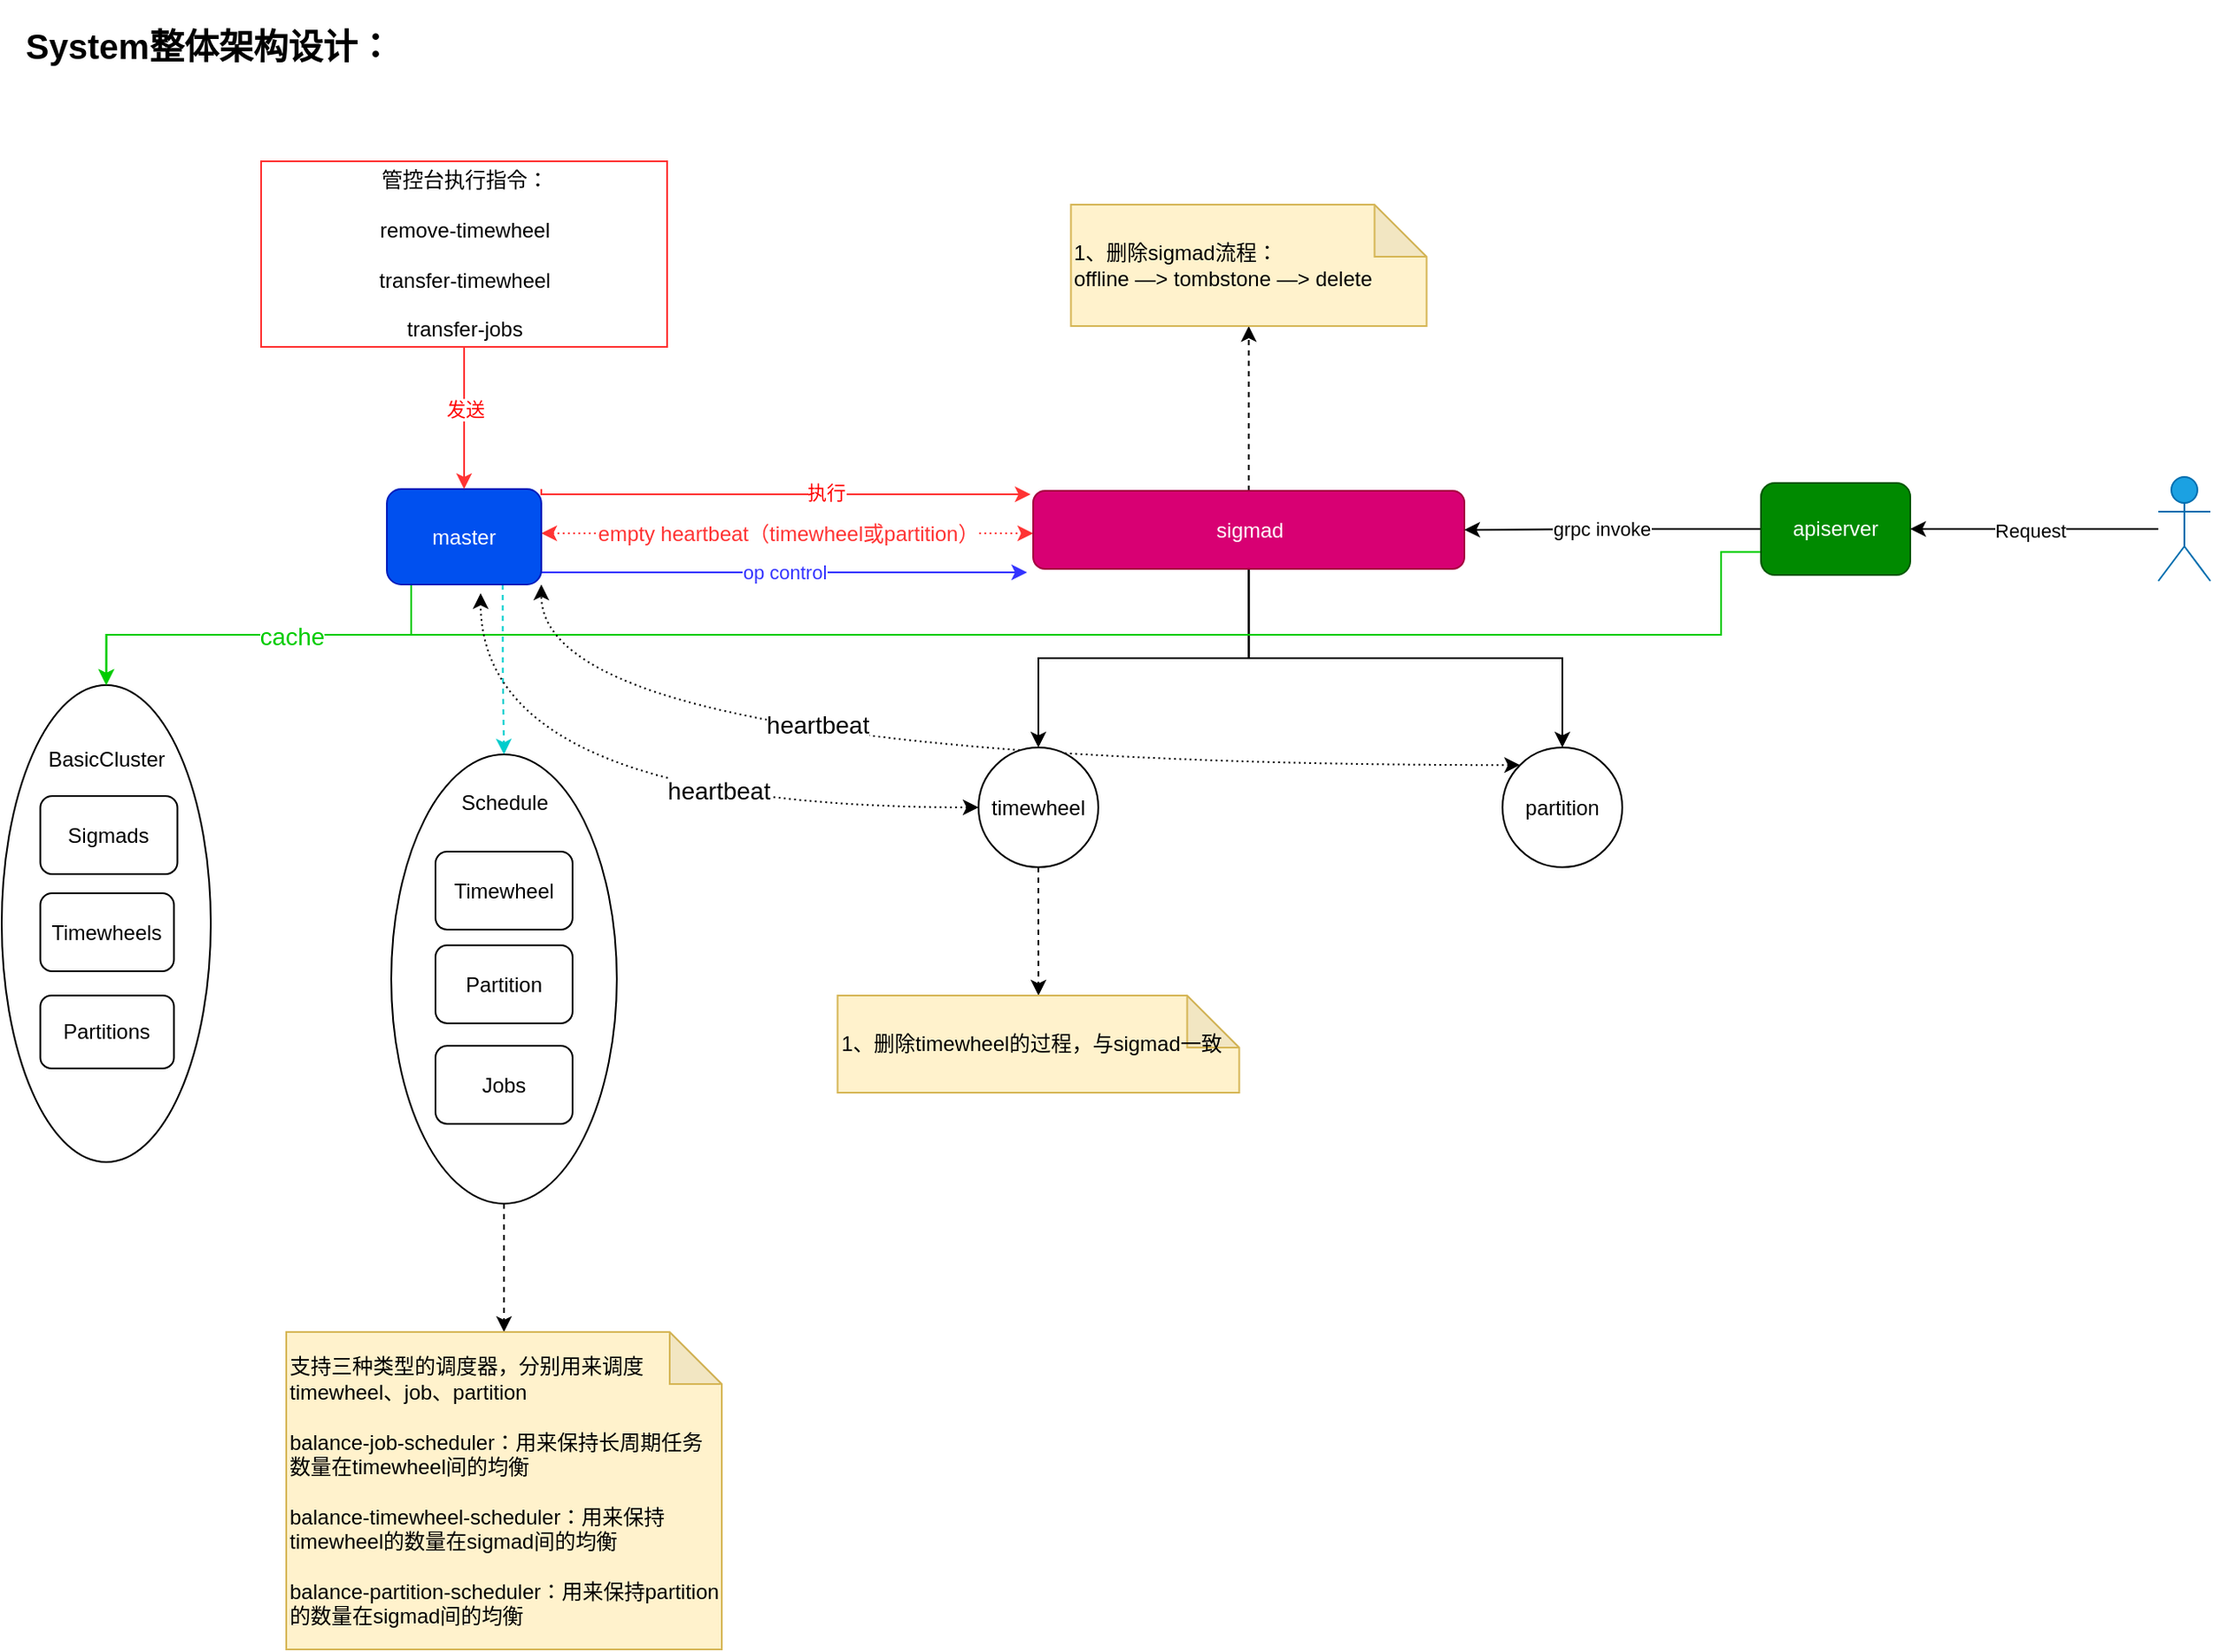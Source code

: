 <mxfile version="14.9.7" type="github">
  <diagram id="M-qKC3qr806KLWmZ0Jch" name="第 1 页">
    <mxGraphModel dx="2226" dy="1149" grid="0" gridSize="10" guides="1" tooltips="1" connect="1" arrows="1" fold="1" page="0" pageScale="1" pageWidth="827" pageHeight="1169" background="none" math="0" shadow="0">
      <root>
        <mxCell id="0" />
        <mxCell id="1" parent="0" />
        <mxCell id="0nwmMuTyDeL7QVPxEyri-27" value="&lt;br&gt;&lt;br&gt;BasicCluster" style="ellipse;whiteSpace=wrap;html=1;strokeColor=#000000;gradientColor=none;verticalAlign=top;" vertex="1" parent="1">
          <mxGeometry x="-730" y="360" width="120.5" height="275" as="geometry" />
        </mxCell>
        <mxCell id="0nwmMuTyDeL7QVPxEyri-4" value="op control" style="edgeStyle=orthogonalEdgeStyle;rounded=0;orthogonalLoop=1;jettySize=auto;html=1;strokeColor=#3333FF;fontColor=#3333FF;" edge="1" parent="1" source="0nwmMuTyDeL7QVPxEyri-1">
          <mxGeometry relative="1" as="geometry">
            <mxPoint x="-139" y="295" as="targetPoint" />
            <Array as="points">
              <mxPoint x="-361" y="295" />
              <mxPoint x="-361" y="295" />
            </Array>
          </mxGeometry>
        </mxCell>
        <mxCell id="0nwmMuTyDeL7QVPxEyri-18" style="edgeStyle=orthogonalEdgeStyle;rounded=0;orthogonalLoop=1;jettySize=auto;html=1;exitX=1;exitY=0;exitDx=0;exitDy=0;strokeColor=#FF3333;" edge="1" parent="1" source="0nwmMuTyDeL7QVPxEyri-1">
          <mxGeometry relative="1" as="geometry">
            <mxPoint x="-137" y="250" as="targetPoint" />
            <Array as="points">
              <mxPoint x="-419" y="250" />
            </Array>
          </mxGeometry>
        </mxCell>
        <mxCell id="0nwmMuTyDeL7QVPxEyri-19" value="执行" style="edgeLabel;html=1;align=center;verticalAlign=middle;resizable=0;points=[];fontColor=#FF0000;" vertex="1" connectable="0" parent="0nwmMuTyDeL7QVPxEyri-18">
          <mxGeometry x="0.168" y="1" relative="1" as="geometry">
            <mxPoint as="offset" />
          </mxGeometry>
        </mxCell>
        <mxCell id="0nwmMuTyDeL7QVPxEyri-28" style="edgeStyle=orthogonalEdgeStyle;rounded=0;orthogonalLoop=1;jettySize=auto;html=1;exitX=0.5;exitY=1;exitDx=0;exitDy=0;entryX=0.5;entryY=0;entryDx=0;entryDy=0;strokeColor=#00CC00;" edge="1" parent="1" source="0nwmMuTyDeL7QVPxEyri-1" target="0nwmMuTyDeL7QVPxEyri-27">
          <mxGeometry relative="1" as="geometry">
            <Array as="points">
              <mxPoint x="-494" y="302" />
              <mxPoint x="-494" y="331" />
              <mxPoint x="-670" y="331" />
            </Array>
          </mxGeometry>
        </mxCell>
        <mxCell id="0nwmMuTyDeL7QVPxEyri-30" style="edgeStyle=orthogonalEdgeStyle;rounded=0;orthogonalLoop=1;jettySize=auto;html=1;exitX=0.75;exitY=1;exitDx=0;exitDy=0;entryX=0.5;entryY=0;entryDx=0;entryDy=0;dashed=1;strokeColor=#00CCCC;" edge="1" parent="1" source="0nwmMuTyDeL7QVPxEyri-1" target="0nwmMuTyDeL7QVPxEyri-29">
          <mxGeometry relative="1" as="geometry" />
        </mxCell>
        <mxCell id="0nwmMuTyDeL7QVPxEyri-52" value="empty heartbeat（timewheel或partition）" style="edgeStyle=orthogonalEdgeStyle;rounded=0;orthogonalLoop=1;jettySize=auto;html=1;entryX=0;entryY=0.5;entryDx=0;entryDy=0;fontSize=12;dashed=1;dashPattern=1 2;startArrow=classic;startFill=1;fontColor=#FF3333;strokeColor=#FF3333;" edge="1" parent="1">
          <mxGeometry relative="1" as="geometry">
            <mxPoint x="-419" y="272.5" as="sourcePoint" />
            <mxPoint x="-135.5" y="272.5" as="targetPoint" />
          </mxGeometry>
        </mxCell>
        <mxCell id="0nwmMuTyDeL7QVPxEyri-1" value="master" style="rounded=1;whiteSpace=wrap;html=1;fillColor=#0050ef;strokeColor=#001DBC;fontColor=#ffffff;" vertex="1" parent="1">
          <mxGeometry x="-508" y="247" width="89" height="55" as="geometry" />
        </mxCell>
        <mxCell id="0nwmMuTyDeL7QVPxEyri-16" style="edgeStyle=orthogonalEdgeStyle;rounded=0;orthogonalLoop=1;jettySize=auto;html=1;exitX=0.5;exitY=1;exitDx=0;exitDy=0;entryX=0.5;entryY=0;entryDx=0;entryDy=0;" edge="1" parent="1" source="0nwmMuTyDeL7QVPxEyri-2" target="0nwmMuTyDeL7QVPxEyri-7">
          <mxGeometry relative="1" as="geometry" />
        </mxCell>
        <mxCell id="0nwmMuTyDeL7QVPxEyri-17" style="edgeStyle=orthogonalEdgeStyle;rounded=0;orthogonalLoop=1;jettySize=auto;html=1;entryX=0.5;entryY=0;entryDx=0;entryDy=0;strokeColor=#000000;" edge="1" parent="1" source="0nwmMuTyDeL7QVPxEyri-2" target="0nwmMuTyDeL7QVPxEyri-8">
          <mxGeometry relative="1" as="geometry" />
        </mxCell>
        <mxCell id="0nwmMuTyDeL7QVPxEyri-38" style="edgeStyle=orthogonalEdgeStyle;rounded=0;orthogonalLoop=1;jettySize=auto;html=1;entryX=0.5;entryY=1;entryDx=0;entryDy=0;entryPerimeter=0;dashed=1;strokeColor=#000000;" edge="1" parent="1" source="0nwmMuTyDeL7QVPxEyri-2" target="0nwmMuTyDeL7QVPxEyri-20">
          <mxGeometry relative="1" as="geometry" />
        </mxCell>
        <mxCell id="0nwmMuTyDeL7QVPxEyri-2" value="sigmad" style="rounded=1;whiteSpace=wrap;html=1;fillColor=#d80073;strokeColor=#A50040;fontColor=#ffffff;" vertex="1" parent="1">
          <mxGeometry x="-135.5" y="248" width="248.5" height="45" as="geometry" />
        </mxCell>
        <mxCell id="0nwmMuTyDeL7QVPxEyri-40" style="edgeStyle=orthogonalEdgeStyle;rounded=0;orthogonalLoop=1;jettySize=auto;html=1;entryX=0.5;entryY=0;entryDx=0;entryDy=0;strokeColor=#00CC00;exitX=0;exitY=0.75;exitDx=0;exitDy=0;" edge="1" parent="1" source="0nwmMuTyDeL7QVPxEyri-3" target="0nwmMuTyDeL7QVPxEyri-27">
          <mxGeometry relative="1" as="geometry">
            <mxPoint x="327" y="331" as="sourcePoint" />
            <Array as="points">
              <mxPoint x="261" y="283" />
              <mxPoint x="261" y="331" />
              <mxPoint x="-670" y="331" />
            </Array>
          </mxGeometry>
        </mxCell>
        <mxCell id="0nwmMuTyDeL7QVPxEyri-57" value="cache" style="edgeLabel;html=1;align=center;verticalAlign=middle;resizable=0;points=[];fontSize=14;fontColor=#00CC00;" vertex="1" connectable="0" parent="0nwmMuTyDeL7QVPxEyri-40">
          <mxGeometry x="0.736" y="1" relative="1" as="geometry">
            <mxPoint as="offset" />
          </mxGeometry>
        </mxCell>
        <mxCell id="0nwmMuTyDeL7QVPxEyri-46" style="edgeStyle=orthogonalEdgeStyle;rounded=0;orthogonalLoop=1;jettySize=auto;html=1;entryX=1;entryY=0.5;entryDx=0;entryDy=0;strokeColor=#000000;" edge="1" parent="1" source="0nwmMuTyDeL7QVPxEyri-3" target="0nwmMuTyDeL7QVPxEyri-2">
          <mxGeometry relative="1" as="geometry" />
        </mxCell>
        <mxCell id="0nwmMuTyDeL7QVPxEyri-47" value="grpc invoke" style="edgeLabel;html=1;align=center;verticalAlign=middle;resizable=0;points=[];" vertex="1" connectable="0" parent="0nwmMuTyDeL7QVPxEyri-46">
          <mxGeometry x="0.097" y="-1" relative="1" as="geometry">
            <mxPoint x="1" as="offset" />
          </mxGeometry>
        </mxCell>
        <mxCell id="0nwmMuTyDeL7QVPxEyri-3" value="apiserver" style="rounded=1;whiteSpace=wrap;html=1;fillColor=#008a00;strokeColor=#005700;fontColor=#ffffff;" vertex="1" parent="1">
          <mxGeometry x="284" y="243.5" width="86" height="53" as="geometry" />
        </mxCell>
        <mxCell id="0nwmMuTyDeL7QVPxEyri-54" style="edgeStyle=orthogonalEdgeStyle;curved=1;rounded=0;orthogonalLoop=1;jettySize=auto;html=1;exitX=0;exitY=0;exitDx=0;exitDy=0;entryX=1;entryY=1;entryDx=0;entryDy=0;dashed=1;dashPattern=1 2;fontSize=14;startArrow=classic;startFill=1;" edge="1" parent="1" source="0nwmMuTyDeL7QVPxEyri-7" target="0nwmMuTyDeL7QVPxEyri-1">
          <mxGeometry relative="1" as="geometry" />
        </mxCell>
        <mxCell id="0nwmMuTyDeL7QVPxEyri-56" value="heartbeat" style="edgeLabel;html=1;align=center;verticalAlign=middle;resizable=0;points=[];fontSize=14;fontColor=#000000;" vertex="1" connectable="0" parent="0nwmMuTyDeL7QVPxEyri-54">
          <mxGeometry x="0.212" y="-23" relative="1" as="geometry">
            <mxPoint as="offset" />
          </mxGeometry>
        </mxCell>
        <mxCell id="0nwmMuTyDeL7QVPxEyri-7" value="partition" style="ellipse;whiteSpace=wrap;html=1;aspect=fixed;" vertex="1" parent="1">
          <mxGeometry x="135" y="396" width="69" height="69" as="geometry" />
        </mxCell>
        <mxCell id="0nwmMuTyDeL7QVPxEyri-39" style="edgeStyle=orthogonalEdgeStyle;rounded=0;orthogonalLoop=1;jettySize=auto;html=1;dashed=1;strokeColor=#000000;" edge="1" parent="1" source="0nwmMuTyDeL7QVPxEyri-8" target="0nwmMuTyDeL7QVPxEyri-22">
          <mxGeometry relative="1" as="geometry" />
        </mxCell>
        <mxCell id="0nwmMuTyDeL7QVPxEyri-53" style="edgeStyle=orthogonalEdgeStyle;curved=1;rounded=0;orthogonalLoop=1;jettySize=auto;html=1;dashed=1;dashPattern=1 2;fontSize=14;startArrow=classic;startFill=1;" edge="1" parent="1" source="0nwmMuTyDeL7QVPxEyri-8">
          <mxGeometry relative="1" as="geometry">
            <mxPoint x="-454" y="307" as="targetPoint" />
          </mxGeometry>
        </mxCell>
        <mxCell id="0nwmMuTyDeL7QVPxEyri-55" value="heartbeat" style="edgeLabel;html=1;align=center;verticalAlign=middle;resizable=0;points=[];fontSize=14;fontColor=#000000;" vertex="1" connectable="0" parent="0nwmMuTyDeL7QVPxEyri-53">
          <mxGeometry x="-0.269" y="-10" relative="1" as="geometry">
            <mxPoint as="offset" />
          </mxGeometry>
        </mxCell>
        <mxCell id="0nwmMuTyDeL7QVPxEyri-8" value="timewheel" style="ellipse;whiteSpace=wrap;html=1;aspect=fixed;" vertex="1" parent="1">
          <mxGeometry x="-167" y="396" width="69" height="69" as="geometry" />
        </mxCell>
        <mxCell id="0nwmMuTyDeL7QVPxEyri-12" style="edgeStyle=orthogonalEdgeStyle;rounded=0;orthogonalLoop=1;jettySize=auto;html=1;entryX=0.5;entryY=0;entryDx=0;entryDy=0;strokeColor=#FF3333;" edge="1" parent="1" source="0nwmMuTyDeL7QVPxEyri-11" target="0nwmMuTyDeL7QVPxEyri-1">
          <mxGeometry relative="1" as="geometry" />
        </mxCell>
        <mxCell id="0nwmMuTyDeL7QVPxEyri-14" value="发送" style="edgeLabel;html=1;align=center;verticalAlign=middle;resizable=0;points=[];fontColor=#FF0000;" vertex="1" connectable="0" parent="0nwmMuTyDeL7QVPxEyri-12">
          <mxGeometry x="-0.122" relative="1" as="geometry">
            <mxPoint as="offset" />
          </mxGeometry>
        </mxCell>
        <mxCell id="0nwmMuTyDeL7QVPxEyri-11" value="管控台执行指令：&lt;br&gt;&lt;br&gt;remove-timewheel&lt;br&gt;&lt;br&gt;transfer-timewheel&lt;br&gt;&lt;br&gt;transfer-jobs" style="rounded=0;whiteSpace=wrap;html=1;strokeColor=#FF3333;" vertex="1" parent="1">
          <mxGeometry x="-580.5" y="58" width="234" height="107" as="geometry" />
        </mxCell>
        <mxCell id="0nwmMuTyDeL7QVPxEyri-20" value="1、删除sigmad流程：&lt;br&gt;offline —&amp;gt; tombstone —&amp;gt; delete" style="shape=note;whiteSpace=wrap;html=1;backgroundOutline=1;darkOpacity=0.05;fillColor=#fff2cc;strokeColor=#d6b656;align=left;" vertex="1" parent="1">
          <mxGeometry x="-113.75" y="83" width="205" height="70" as="geometry" />
        </mxCell>
        <mxCell id="0nwmMuTyDeL7QVPxEyri-22" value="1、删除timewheel的过程，与sigmad一致" style="shape=note;whiteSpace=wrap;html=1;backgroundOutline=1;darkOpacity=0.05;strokeColor=#d6b656;fillColor=#fff2cc;align=left;" vertex="1" parent="1">
          <mxGeometry x="-248.25" y="539" width="231.5" height="56" as="geometry" />
        </mxCell>
        <mxCell id="0nwmMuTyDeL7QVPxEyri-24" value="Sigmads" style="rounded=1;whiteSpace=wrap;html=1;strokeColor=#000000;gradientColor=none;" vertex="1" parent="1">
          <mxGeometry x="-707.75" y="424" width="79" height="45" as="geometry" />
        </mxCell>
        <mxCell id="0nwmMuTyDeL7QVPxEyri-25" value="Timewheels" style="rounded=1;whiteSpace=wrap;html=1;strokeColor=#000000;gradientColor=none;" vertex="1" parent="1">
          <mxGeometry x="-707.75" y="480" width="77" height="45" as="geometry" />
        </mxCell>
        <mxCell id="0nwmMuTyDeL7QVPxEyri-26" value="Partitions" style="rounded=1;whiteSpace=wrap;html=1;strokeColor=#000000;gradientColor=none;" vertex="1" parent="1">
          <mxGeometry x="-707.75" y="539" width="77" height="42" as="geometry" />
        </mxCell>
        <mxCell id="0nwmMuTyDeL7QVPxEyri-35" style="edgeStyle=orthogonalEdgeStyle;rounded=0;orthogonalLoop=1;jettySize=auto;html=1;exitX=0.5;exitY=1;exitDx=0;exitDy=0;dashed=1;strokeColor=#000000;" edge="1" parent="1" source="0nwmMuTyDeL7QVPxEyri-29" target="0nwmMuTyDeL7QVPxEyri-34">
          <mxGeometry relative="1" as="geometry" />
        </mxCell>
        <mxCell id="0nwmMuTyDeL7QVPxEyri-29" value="&lt;br&gt;Schedule" style="ellipse;whiteSpace=wrap;html=1;strokeColor=#000000;gradientColor=none;verticalAlign=top;" vertex="1" parent="1">
          <mxGeometry x="-505.5" y="400" width="130" height="259" as="geometry" />
        </mxCell>
        <mxCell id="0nwmMuTyDeL7QVPxEyri-31" value="Timewheel" style="rounded=1;whiteSpace=wrap;html=1;strokeColor=#000000;gradientColor=none;" vertex="1" parent="1">
          <mxGeometry x="-480" y="456" width="79" height="45" as="geometry" />
        </mxCell>
        <mxCell id="0nwmMuTyDeL7QVPxEyri-32" value="Partition" style="rounded=1;whiteSpace=wrap;html=1;strokeColor=#000000;gradientColor=none;" vertex="1" parent="1">
          <mxGeometry x="-480" y="510" width="79" height="45" as="geometry" />
        </mxCell>
        <mxCell id="0nwmMuTyDeL7QVPxEyri-33" value="Jobs" style="rounded=1;whiteSpace=wrap;html=1;strokeColor=#000000;gradientColor=none;" vertex="1" parent="1">
          <mxGeometry x="-480" y="568" width="79" height="45" as="geometry" />
        </mxCell>
        <mxCell id="0nwmMuTyDeL7QVPxEyri-34" value="支持三种类型的调度器，分别用来调度timewheel、job、partition&lt;br&gt;&lt;br&gt;balance-job-scheduler：用来保持长周期任务数量在timewheel间的均衡&lt;br&gt;&lt;br&gt;balance-timewheel-scheduler：用来保持timewheel的数量在sigmad间的均衡&lt;br&gt;&lt;br&gt;balance-partition-scheduler：用来保持partition的数量在sigmad间的均衡" style="shape=note;whiteSpace=wrap;html=1;backgroundOutline=1;darkOpacity=0.05;strokeColor=#d6b656;fillColor=#fff2cc;align=left;" vertex="1" parent="1">
          <mxGeometry x="-566" y="733" width="251" height="183" as="geometry" />
        </mxCell>
        <mxCell id="0nwmMuTyDeL7QVPxEyri-43" style="edgeStyle=orthogonalEdgeStyle;rounded=0;orthogonalLoop=1;jettySize=auto;html=1;strokeColor=#000000;" edge="1" parent="1" source="0nwmMuTyDeL7QVPxEyri-42" target="0nwmMuTyDeL7QVPxEyri-3">
          <mxGeometry relative="1" as="geometry" />
        </mxCell>
        <mxCell id="0nwmMuTyDeL7QVPxEyri-45" value="Request" style="edgeLabel;html=1;align=center;verticalAlign=middle;resizable=0;points=[];" vertex="1" connectable="0" parent="0nwmMuTyDeL7QVPxEyri-43">
          <mxGeometry x="0.033" y="1" relative="1" as="geometry">
            <mxPoint as="offset" />
          </mxGeometry>
        </mxCell>
        <mxCell id="0nwmMuTyDeL7QVPxEyri-42" value="Client" style="shape=umlActor;verticalLabelPosition=bottom;verticalAlign=top;html=1;outlineConnect=0;strokeColor=#006EAF;fillColor=#1ba1e2;fontColor=#ffffff;" vertex="1" parent="1">
          <mxGeometry x="513" y="240" width="30" height="60" as="geometry" />
        </mxCell>
        <mxCell id="0nwmMuTyDeL7QVPxEyri-48" value="System整体架构设计：" style="text;html=1;strokeColor=none;fillColor=none;align=center;verticalAlign=middle;whiteSpace=wrap;rounded=0;fontSize=20;fontStyle=1" vertex="1" parent="1">
          <mxGeometry x="-730" y="-35" width="238.75" height="51" as="geometry" />
        </mxCell>
      </root>
    </mxGraphModel>
  </diagram>
</mxfile>
